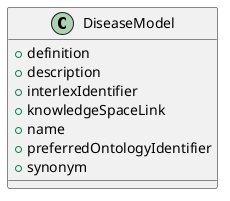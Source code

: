 @startuml
class DiseaseModel {
+definition
+description
+interlexIdentifier
+knowledgeSpaceLink
+name
+preferredOntologyIdentifier
+synonym

}

@enduml